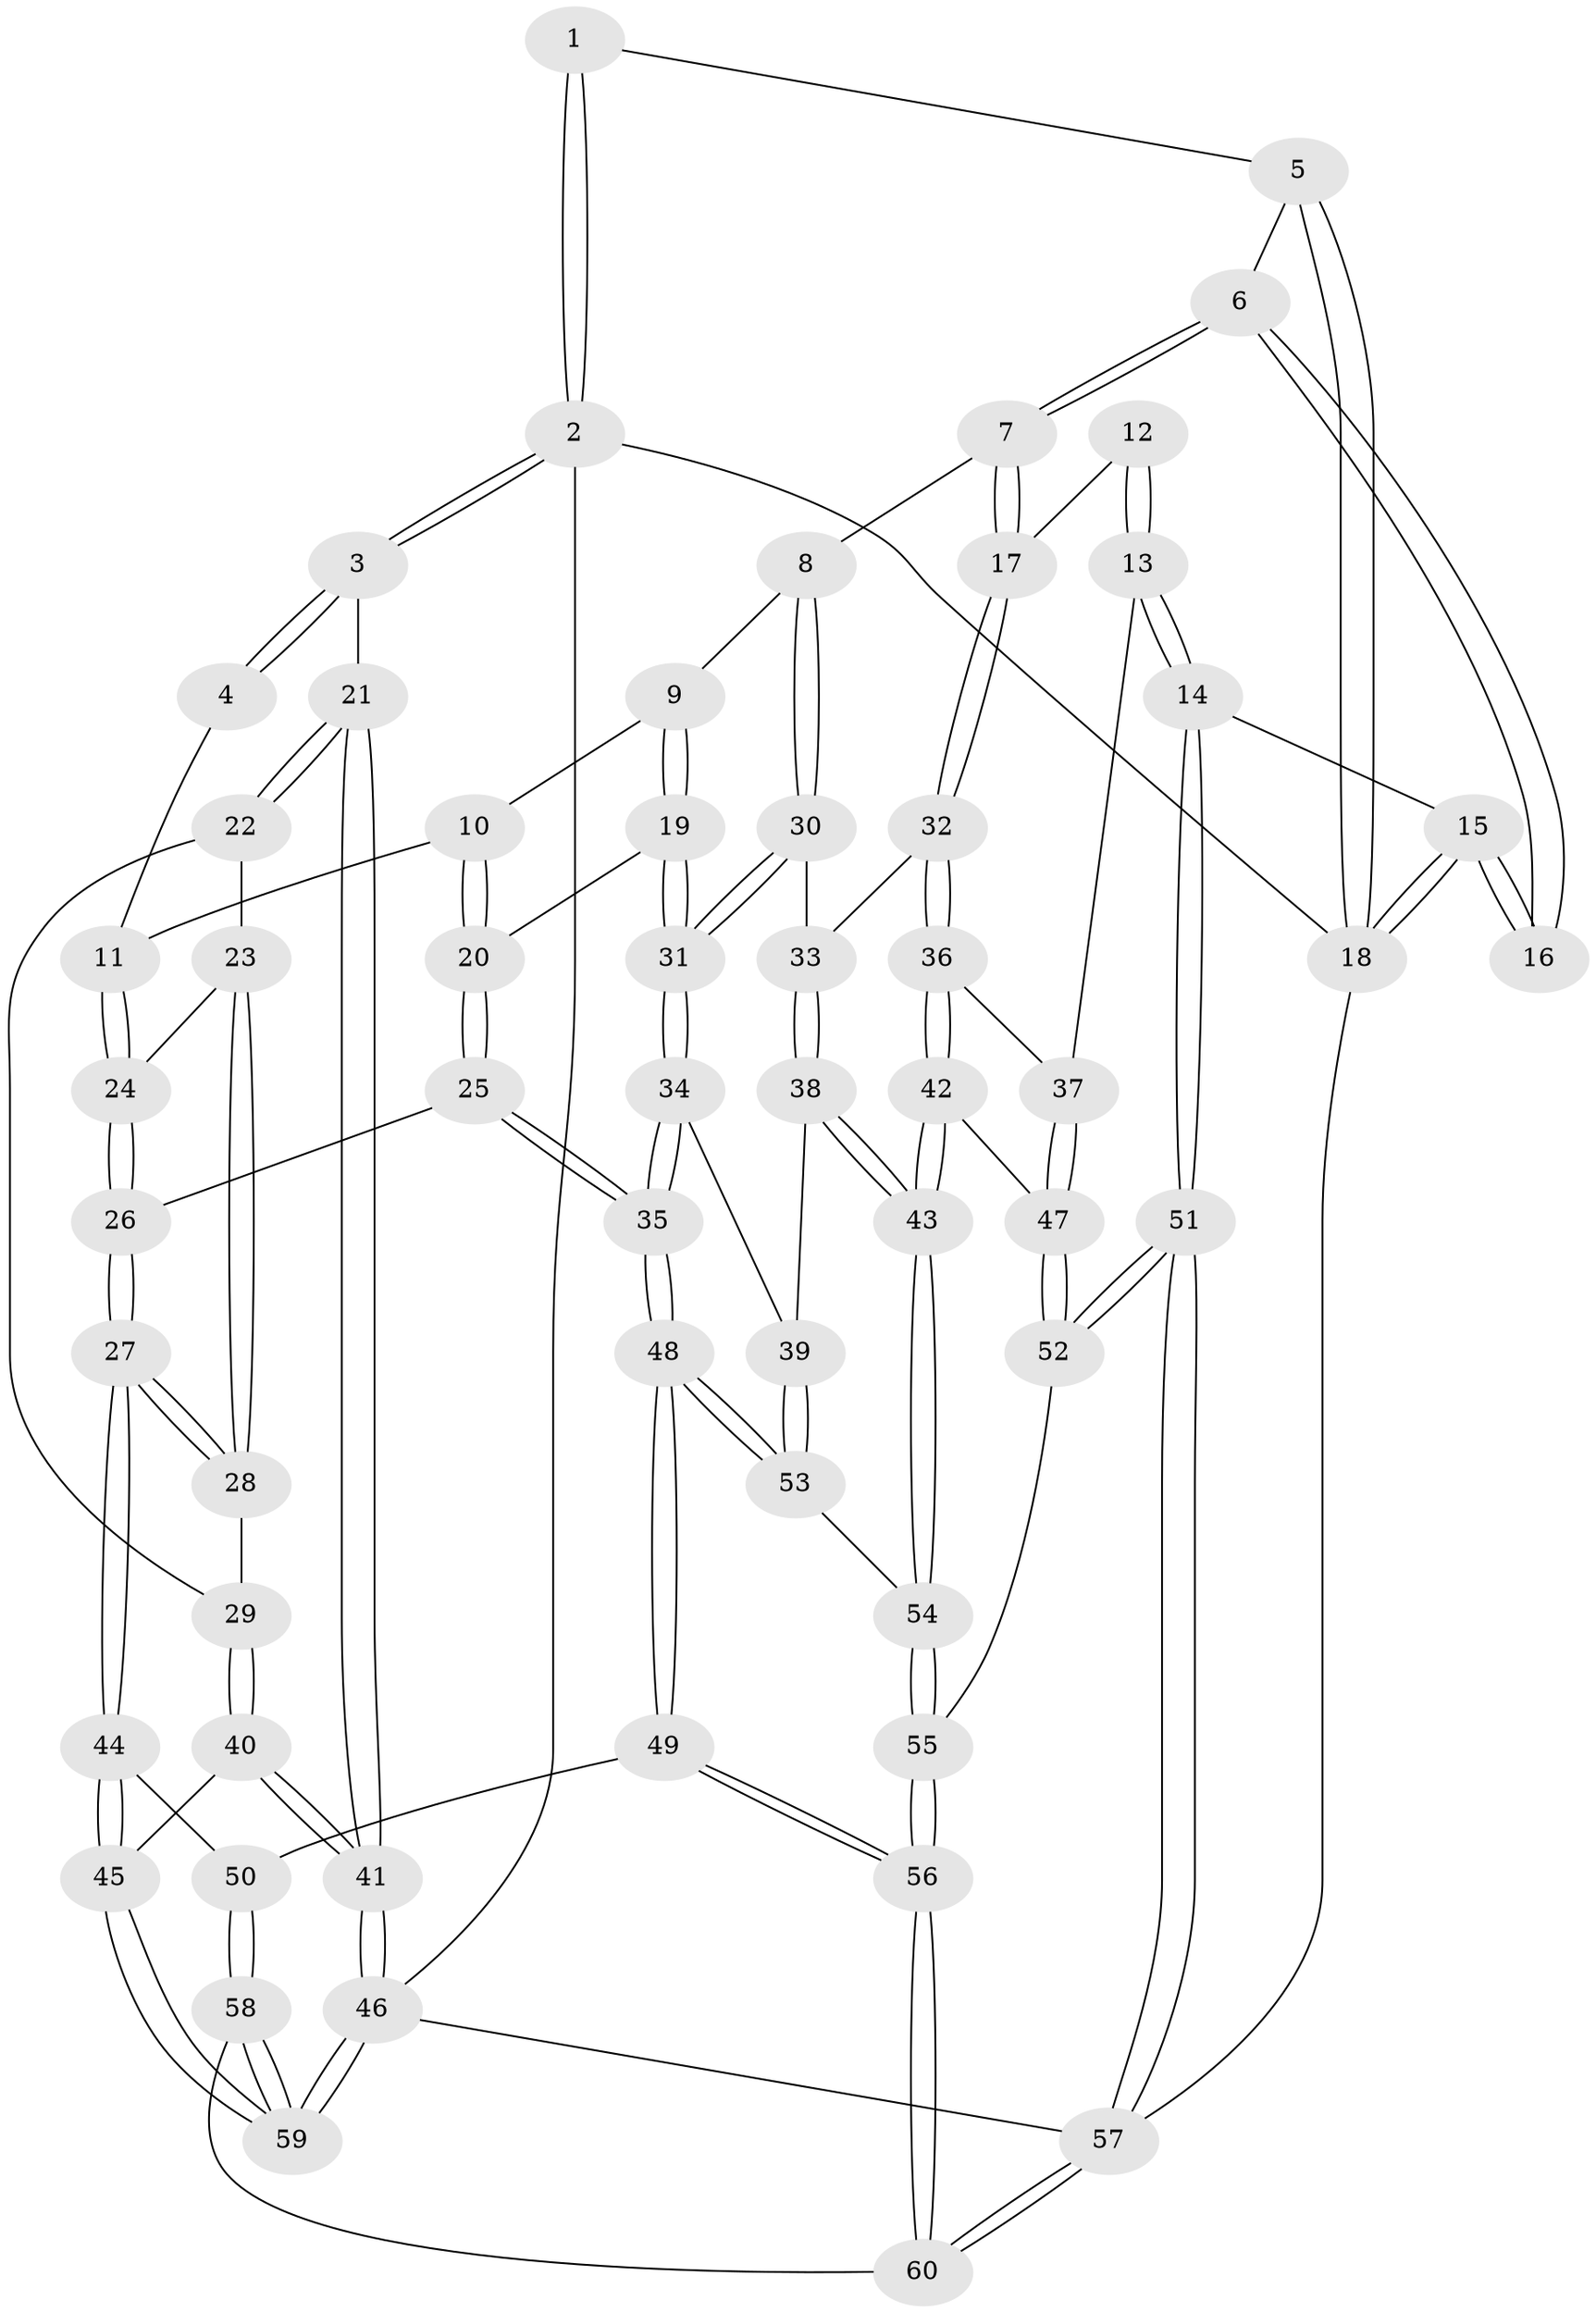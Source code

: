 // Generated by graph-tools (version 1.1) at 2025/00/03/09/25 05:00:58]
// undirected, 60 vertices, 147 edges
graph export_dot {
graph [start="1"]
  node [color=gray90,style=filled];
  1 [pos="+0.5274993999660486+0"];
  2 [pos="+0+0"];
  3 [pos="+0+0.021311753782084237"];
  4 [pos="+0.38346165141908234+0.06992633490422855"];
  5 [pos="+0.575723627278697+0"];
  6 [pos="+0.6015018401197502+0"];
  7 [pos="+0.5883418621365937+0.3001653834167885"];
  8 [pos="+0.5729797358907581+0.32605435673708505"];
  9 [pos="+0.4881276802912953+0.34641667939875165"];
  10 [pos="+0.35703435325272986+0.30341425751628986"];
  11 [pos="+0.29077854280412535+0.21513882715113664"];
  12 [pos="+0.7158310608638446+0.15185787395044908"];
  13 [pos="+0.866131851940228+0.4234018948463666"];
  14 [pos="+1+0.45605263385458267"];
  15 [pos="+1+0.3008251620213907"];
  16 [pos="+0.6617401789354923+0.018612019056729642"];
  17 [pos="+0.7427626260489028+0.4187371407330448"];
  18 [pos="+1+0"];
  19 [pos="+0.44095848988168046+0.4035968795487495"];
  20 [pos="+0.3946806788171442+0.3946798507001307"];
  21 [pos="+0+0.16953174380883673"];
  22 [pos="+0.05649742351661259+0.2573740449296172"];
  23 [pos="+0.25036359679249853+0.2304051781656946"];
  24 [pos="+0.2848763214153671+0.21900972362211313"];
  25 [pos="+0.3648432055123801+0.4691238928829566"];
  26 [pos="+0.28330602408479033+0.4837033267078337"];
  27 [pos="+0.25073915744773007+0.5143537383260282"];
  28 [pos="+0.18345314604224627+0.4665527492096712"];
  29 [pos="+0.11735711721257272+0.4531822163561169"];
  30 [pos="+0.5569616668719445+0.42706581688752177"];
  31 [pos="+0.5113011787343105+0.46967472086863504"];
  32 [pos="+0.750359612346673+0.42740191607006817"];
  33 [pos="+0.6364687474232706+0.47242800874604696"];
  34 [pos="+0.5046558737235459+0.48759923687537826"];
  35 [pos="+0.4515426965054509+0.5371120198062542"];
  36 [pos="+0.7572562583792797+0.4300259554716258"];
  37 [pos="+0.7954111207534637+0.4356541507277558"];
  38 [pos="+0.6314472740099598+0.5296370256905716"];
  39 [pos="+0.5767954433886292+0.5437871567794105"];
  40 [pos="+0+0.6924590945919696"];
  41 [pos="+0+0.6883164886960851"];
  42 [pos="+0.6733257355058018+0.5667033103678718"];
  43 [pos="+0.6664301189240537+0.5711277289111532"];
  44 [pos="+0.24704793332768737+0.6919355952810682"];
  45 [pos="+0+0.7217444657385381"];
  46 [pos="+0+1"];
  47 [pos="+0.7550560624296846+0.55810965147331"];
  48 [pos="+0.43271018837349345+0.6659493524815452"];
  49 [pos="+0.4019872727841404+0.7048753038960736"];
  50 [pos="+0.3143421624854039+0.7276469218603775"];
  51 [pos="+1+0.8854333770990637"];
  52 [pos="+0.8193392117507265+0.759926998437264"];
  53 [pos="+0.5661260570952878+0.6353462602408333"];
  54 [pos="+0.6572985568384293+0.6565092131035859"];
  55 [pos="+0.7307481651308675+0.7453651917825311"];
  56 [pos="+0.5640024256715033+0.8345370837987922"];
  57 [pos="+1+1"];
  58 [pos="+0.30994593388422353+1"];
  59 [pos="+0.2515598596465539+1"];
  60 [pos="+0.5325251747723782+1"];
  1 -- 2;
  1 -- 2;
  1 -- 5;
  2 -- 3;
  2 -- 3;
  2 -- 18;
  2 -- 46;
  3 -- 4;
  3 -- 4;
  3 -- 21;
  4 -- 11;
  5 -- 6;
  5 -- 18;
  5 -- 18;
  6 -- 7;
  6 -- 7;
  6 -- 16;
  6 -- 16;
  7 -- 8;
  7 -- 17;
  7 -- 17;
  8 -- 9;
  8 -- 30;
  8 -- 30;
  9 -- 10;
  9 -- 19;
  9 -- 19;
  10 -- 11;
  10 -- 20;
  10 -- 20;
  11 -- 24;
  11 -- 24;
  12 -- 13;
  12 -- 13;
  12 -- 17;
  13 -- 14;
  13 -- 14;
  13 -- 37;
  14 -- 15;
  14 -- 51;
  14 -- 51;
  15 -- 16;
  15 -- 16;
  15 -- 18;
  15 -- 18;
  17 -- 32;
  17 -- 32;
  18 -- 57;
  19 -- 20;
  19 -- 31;
  19 -- 31;
  20 -- 25;
  20 -- 25;
  21 -- 22;
  21 -- 22;
  21 -- 41;
  21 -- 41;
  22 -- 23;
  22 -- 29;
  23 -- 24;
  23 -- 28;
  23 -- 28;
  24 -- 26;
  24 -- 26;
  25 -- 26;
  25 -- 35;
  25 -- 35;
  26 -- 27;
  26 -- 27;
  27 -- 28;
  27 -- 28;
  27 -- 44;
  27 -- 44;
  28 -- 29;
  29 -- 40;
  29 -- 40;
  30 -- 31;
  30 -- 31;
  30 -- 33;
  31 -- 34;
  31 -- 34;
  32 -- 33;
  32 -- 36;
  32 -- 36;
  33 -- 38;
  33 -- 38;
  34 -- 35;
  34 -- 35;
  34 -- 39;
  35 -- 48;
  35 -- 48;
  36 -- 37;
  36 -- 42;
  36 -- 42;
  37 -- 47;
  37 -- 47;
  38 -- 39;
  38 -- 43;
  38 -- 43;
  39 -- 53;
  39 -- 53;
  40 -- 41;
  40 -- 41;
  40 -- 45;
  41 -- 46;
  41 -- 46;
  42 -- 43;
  42 -- 43;
  42 -- 47;
  43 -- 54;
  43 -- 54;
  44 -- 45;
  44 -- 45;
  44 -- 50;
  45 -- 59;
  45 -- 59;
  46 -- 59;
  46 -- 59;
  46 -- 57;
  47 -- 52;
  47 -- 52;
  48 -- 49;
  48 -- 49;
  48 -- 53;
  48 -- 53;
  49 -- 50;
  49 -- 56;
  49 -- 56;
  50 -- 58;
  50 -- 58;
  51 -- 52;
  51 -- 52;
  51 -- 57;
  51 -- 57;
  52 -- 55;
  53 -- 54;
  54 -- 55;
  54 -- 55;
  55 -- 56;
  55 -- 56;
  56 -- 60;
  56 -- 60;
  57 -- 60;
  57 -- 60;
  58 -- 59;
  58 -- 59;
  58 -- 60;
}
